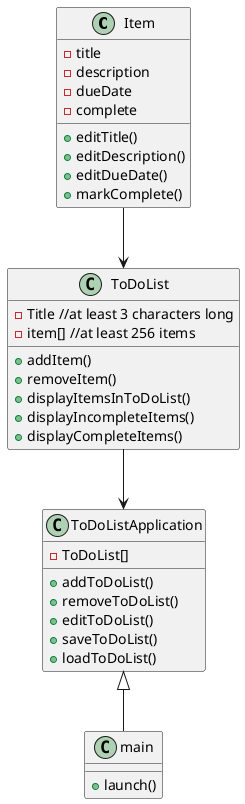 @startuml
class Item{
- title
- description
- dueDate
- complete

+ editTitle()
+ editDescription()
+ editDueDate()
+ markComplete()

}






 class ToDoList{
- Title //at least 3 characters long
- item[] //at least 256 items

+ addItem()
+removeItem()
+ displayItemsInToDoList()
+ displayIncompleteItems()
+ displayCompleteItems()



 }





 class ToDoListApplication{
- ToDoList[]

+ addToDoList()
+ removeToDoList()
+ editToDoList()
+ saveToDoList()
+ loadToDoList()
 }

 class main extends ToDoListApplication {
 +launch()
 }

 ToDoList --> ToDoListApplication
 Item --> ToDoList






@enduml